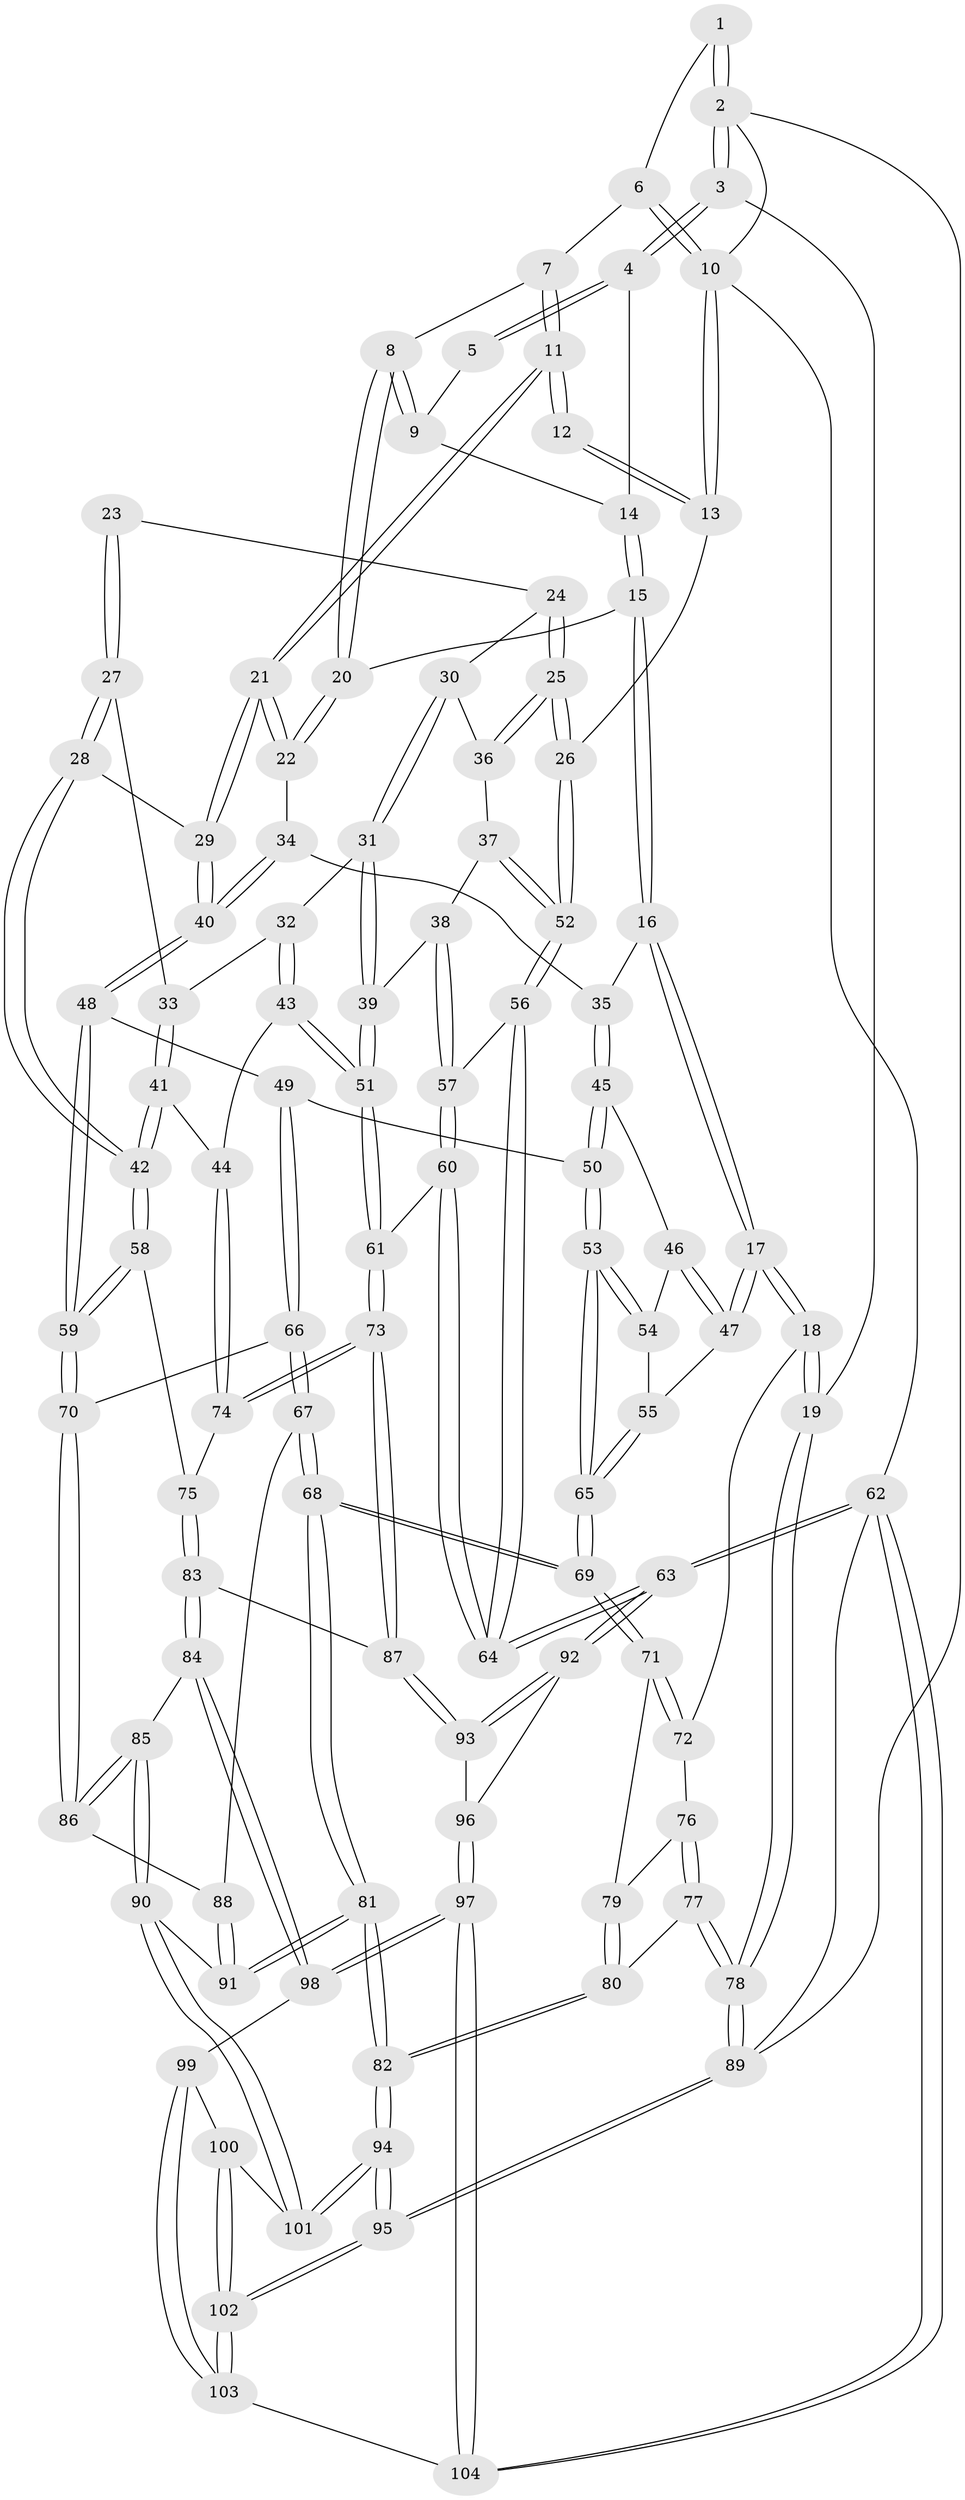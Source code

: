 // coarse degree distribution, {6: 0.17307692307692307, 4: 0.36538461538461536, 3: 0.11538461538461539, 5: 0.3076923076923077, 2: 0.038461538461538464}
// Generated by graph-tools (version 1.1) at 2025/21/03/04/25 18:21:10]
// undirected, 104 vertices, 257 edges
graph export_dot {
graph [start="1"]
  node [color=gray90,style=filled];
  1 [pos="+0.31608049470637767+0"];
  2 [pos="+0+0"];
  3 [pos="+0+0.35636486792964034"];
  4 [pos="+0.22097151019883374+0.11333680822018653"];
  5 [pos="+0.31500410432488335+0"];
  6 [pos="+0.48242901023889884+0"];
  7 [pos="+0.5197953365859215+0"];
  8 [pos="+0.4148113081047498+0.24106962398914641"];
  9 [pos="+0.38283075112999565+0.2195306977156652"];
  10 [pos="+1+0"];
  11 [pos="+0.6407911550630659+0.12069736342384928"];
  12 [pos="+0.6865901982276713+0.12947691473703465"];
  13 [pos="+1+0"];
  14 [pos="+0.26174261833999596+0.18905983912902452"];
  15 [pos="+0.27523441165842827+0.25053609544165845"];
  16 [pos="+0.2762860209211094+0.26538078013451644"];
  17 [pos="+0.1309285729697603+0.39841965184455996"];
  18 [pos="+0.08526844902380477+0.40015202439178515"];
  19 [pos="+0+0.38085691014329665"];
  20 [pos="+0.4175142285730844+0.2517360848183802"];
  21 [pos="+0.5902950402577697+0.29219302440633704"];
  22 [pos="+0.4204632457971625+0.25853540268040304"];
  23 [pos="+0.7898828168501698+0.22481637844257113"];
  24 [pos="+0.8408534893062719+0.24039718698019713"];
  25 [pos="+1+0.023624896878540007"];
  26 [pos="+1+0"];
  27 [pos="+0.76855943870198+0.30153547429649735"];
  28 [pos="+0.612309473904761+0.330828806957558"];
  29 [pos="+0.5912953373105306+0.30016316547721406"];
  30 [pos="+0.859606476951051+0.3141469984141927"];
  31 [pos="+0.8545404793751162+0.3490044674811757"];
  32 [pos="+0.8361111127105121+0.3518890325662121"];
  33 [pos="+0.7838420008377801+0.3478990163695001"];
  34 [pos="+0.38085701058701227+0.3225541048936431"];
  35 [pos="+0.3391417590377385+0.3378260556023921"];
  36 [pos="+0.9933118371991555+0.28113315084717294"];
  37 [pos="+0.9229980539090646+0.382751934649191"];
  38 [pos="+0.9143932532368195+0.39144286379069093"];
  39 [pos="+0.8904644888556944+0.3903629632170971"];
  40 [pos="+0.4672639745150122+0.39175262102457137"];
  41 [pos="+0.6919882318991587+0.4262788146691349"];
  42 [pos="+0.6558925794042209+0.42218198499801324"];
  43 [pos="+0.7743411213672491+0.4575919603178366"];
  44 [pos="+0.7337811373927563+0.44944604752187806"];
  45 [pos="+0.3257690231333005+0.3730517290498015"];
  46 [pos="+0.32490266944389895+0.37347724677716193"];
  47 [pos="+0.1807492936564677+0.4123455511893454"];
  48 [pos="+0.4569318699968432+0.4247459672330865"];
  49 [pos="+0.39027231305406784+0.4548952094001296"];
  50 [pos="+0.3807959104199983+0.45313321058645006"];
  51 [pos="+0.8335191092746927+0.48128155484520246"];
  52 [pos="+1+0.3681575085554147"];
  53 [pos="+0.3200207584959101+0.4997397009391937"];
  54 [pos="+0.3009636135524951+0.44302738520875445"];
  55 [pos="+0.2220993667586015+0.4506292822700279"];
  56 [pos="+1+0.44304730962127825"];
  57 [pos="+0.9473325514040211+0.42697478132805655"];
  58 [pos="+0.6078632150352897+0.5100826657273136"];
  59 [pos="+0.5418298301513356+0.5344584259636219"];
  60 [pos="+0.9298998660701498+0.5991517823867443"];
  61 [pos="+0.8903784861929038+0.5975970539319326"];
  62 [pos="+1+1"];
  63 [pos="+1+0.90956138701579"];
  64 [pos="+1+0.6851314691937298"];
  65 [pos="+0.29209504185430984+0.5340824543598114"];
  66 [pos="+0.4279691238962289+0.564323772794502"];
  67 [pos="+0.3733948521934735+0.6163417626838597"];
  68 [pos="+0.3627350871620539+0.6222448810831794"];
  69 [pos="+0.29207336378319865+0.5423200607223193"];
  70 [pos="+0.5355528877915536+0.5419698876540767"];
  71 [pos="+0.2514943872223537+0.5612562029842179"];
  72 [pos="+0.1837113660346015+0.524472569842948"];
  73 [pos="+0.8322274319568895+0.6328717706779019"];
  74 [pos="+0.7482761035170203+0.5551496088304446"];
  75 [pos="+0.6466292753603932+0.5623395430198638"];
  76 [pos="+0.18219155993551817+0.5681187471833251"];
  77 [pos="+0.10418562604809273+0.6202339916609323"];
  78 [pos="+0+0.5149865079208094"];
  79 [pos="+0.2440283071545314+0.568452534780215"];
  80 [pos="+0.18282847793611948+0.6850921763706117"];
  81 [pos="+0.3174479726658358+0.7989699901062522"];
  82 [pos="+0.26915168630427677+0.8397356178368747"];
  83 [pos="+0.6987827528923833+0.7093810482285728"];
  84 [pos="+0.6548162423857224+0.7362120792521494"];
  85 [pos="+0.5623100595347783+0.7106753150539724"];
  86 [pos="+0.5345854162491561+0.6432315812829563"];
  87 [pos="+0.7656497072219394+0.7075162748035715"];
  88 [pos="+0.47143363853770914+0.6485124725797822"];
  89 [pos="+0+1"];
  90 [pos="+0.4359097160882975+0.7827545115029113"];
  91 [pos="+0.435251900552986+0.7827860249388617"];
  92 [pos="+1+0.8719095602600673"];
  93 [pos="+0.7753866889106857+0.7236558915399814"];
  94 [pos="+0.19384782404576856+1"];
  95 [pos="+0.08221566943485975+1"];
  96 [pos="+0.7913927890884055+0.9131848430802764"];
  97 [pos="+0.7047869057690384+0.9999823756114838"];
  98 [pos="+0.6262702078920546+0.8912358075245062"];
  99 [pos="+0.5970741999542831+0.8901484543940509"];
  100 [pos="+0.5631691418798548+0.8804216016617686"];
  101 [pos="+0.5611448120367011+0.8795643515760603"];
  102 [pos="+0.15527396633447163+1"];
  103 [pos="+0.23530806340653254+1"];
  104 [pos="+0.7029648520121168+1"];
  1 -- 2;
  1 -- 2;
  1 -- 6;
  2 -- 3;
  2 -- 3;
  2 -- 10;
  2 -- 89;
  3 -- 4;
  3 -- 4;
  3 -- 19;
  4 -- 5;
  4 -- 5;
  4 -- 14;
  5 -- 9;
  6 -- 7;
  6 -- 10;
  6 -- 10;
  7 -- 8;
  7 -- 11;
  7 -- 11;
  8 -- 9;
  8 -- 9;
  8 -- 20;
  8 -- 20;
  9 -- 14;
  10 -- 13;
  10 -- 13;
  10 -- 62;
  11 -- 12;
  11 -- 12;
  11 -- 21;
  11 -- 21;
  12 -- 13;
  12 -- 13;
  13 -- 26;
  14 -- 15;
  14 -- 15;
  15 -- 16;
  15 -- 16;
  15 -- 20;
  16 -- 17;
  16 -- 17;
  16 -- 35;
  17 -- 18;
  17 -- 18;
  17 -- 47;
  17 -- 47;
  18 -- 19;
  18 -- 19;
  18 -- 72;
  19 -- 78;
  19 -- 78;
  20 -- 22;
  20 -- 22;
  21 -- 22;
  21 -- 22;
  21 -- 29;
  21 -- 29;
  22 -- 34;
  23 -- 24;
  23 -- 27;
  23 -- 27;
  24 -- 25;
  24 -- 25;
  24 -- 30;
  25 -- 26;
  25 -- 26;
  25 -- 36;
  25 -- 36;
  26 -- 52;
  26 -- 52;
  27 -- 28;
  27 -- 28;
  27 -- 33;
  28 -- 29;
  28 -- 42;
  28 -- 42;
  29 -- 40;
  29 -- 40;
  30 -- 31;
  30 -- 31;
  30 -- 36;
  31 -- 32;
  31 -- 39;
  31 -- 39;
  32 -- 33;
  32 -- 43;
  32 -- 43;
  33 -- 41;
  33 -- 41;
  34 -- 35;
  34 -- 40;
  34 -- 40;
  35 -- 45;
  35 -- 45;
  36 -- 37;
  37 -- 38;
  37 -- 52;
  37 -- 52;
  38 -- 39;
  38 -- 57;
  38 -- 57;
  39 -- 51;
  39 -- 51;
  40 -- 48;
  40 -- 48;
  41 -- 42;
  41 -- 42;
  41 -- 44;
  42 -- 58;
  42 -- 58;
  43 -- 44;
  43 -- 51;
  43 -- 51;
  44 -- 74;
  44 -- 74;
  45 -- 46;
  45 -- 50;
  45 -- 50;
  46 -- 47;
  46 -- 47;
  46 -- 54;
  47 -- 55;
  48 -- 49;
  48 -- 59;
  48 -- 59;
  49 -- 50;
  49 -- 66;
  49 -- 66;
  50 -- 53;
  50 -- 53;
  51 -- 61;
  51 -- 61;
  52 -- 56;
  52 -- 56;
  53 -- 54;
  53 -- 54;
  53 -- 65;
  53 -- 65;
  54 -- 55;
  55 -- 65;
  55 -- 65;
  56 -- 57;
  56 -- 64;
  56 -- 64;
  57 -- 60;
  57 -- 60;
  58 -- 59;
  58 -- 59;
  58 -- 75;
  59 -- 70;
  59 -- 70;
  60 -- 61;
  60 -- 64;
  60 -- 64;
  61 -- 73;
  61 -- 73;
  62 -- 63;
  62 -- 63;
  62 -- 104;
  62 -- 104;
  62 -- 89;
  63 -- 64;
  63 -- 64;
  63 -- 92;
  63 -- 92;
  65 -- 69;
  65 -- 69;
  66 -- 67;
  66 -- 67;
  66 -- 70;
  67 -- 68;
  67 -- 68;
  67 -- 88;
  68 -- 69;
  68 -- 69;
  68 -- 81;
  68 -- 81;
  69 -- 71;
  69 -- 71;
  70 -- 86;
  70 -- 86;
  71 -- 72;
  71 -- 72;
  71 -- 79;
  72 -- 76;
  73 -- 74;
  73 -- 74;
  73 -- 87;
  73 -- 87;
  74 -- 75;
  75 -- 83;
  75 -- 83;
  76 -- 77;
  76 -- 77;
  76 -- 79;
  77 -- 78;
  77 -- 78;
  77 -- 80;
  78 -- 89;
  78 -- 89;
  79 -- 80;
  79 -- 80;
  80 -- 82;
  80 -- 82;
  81 -- 82;
  81 -- 82;
  81 -- 91;
  81 -- 91;
  82 -- 94;
  82 -- 94;
  83 -- 84;
  83 -- 84;
  83 -- 87;
  84 -- 85;
  84 -- 98;
  84 -- 98;
  85 -- 86;
  85 -- 86;
  85 -- 90;
  85 -- 90;
  86 -- 88;
  87 -- 93;
  87 -- 93;
  88 -- 91;
  88 -- 91;
  89 -- 95;
  89 -- 95;
  90 -- 91;
  90 -- 101;
  90 -- 101;
  92 -- 93;
  92 -- 93;
  92 -- 96;
  93 -- 96;
  94 -- 95;
  94 -- 95;
  94 -- 101;
  94 -- 101;
  95 -- 102;
  95 -- 102;
  96 -- 97;
  96 -- 97;
  97 -- 98;
  97 -- 98;
  97 -- 104;
  97 -- 104;
  98 -- 99;
  99 -- 100;
  99 -- 103;
  99 -- 103;
  100 -- 101;
  100 -- 102;
  100 -- 102;
  102 -- 103;
  102 -- 103;
  103 -- 104;
}
